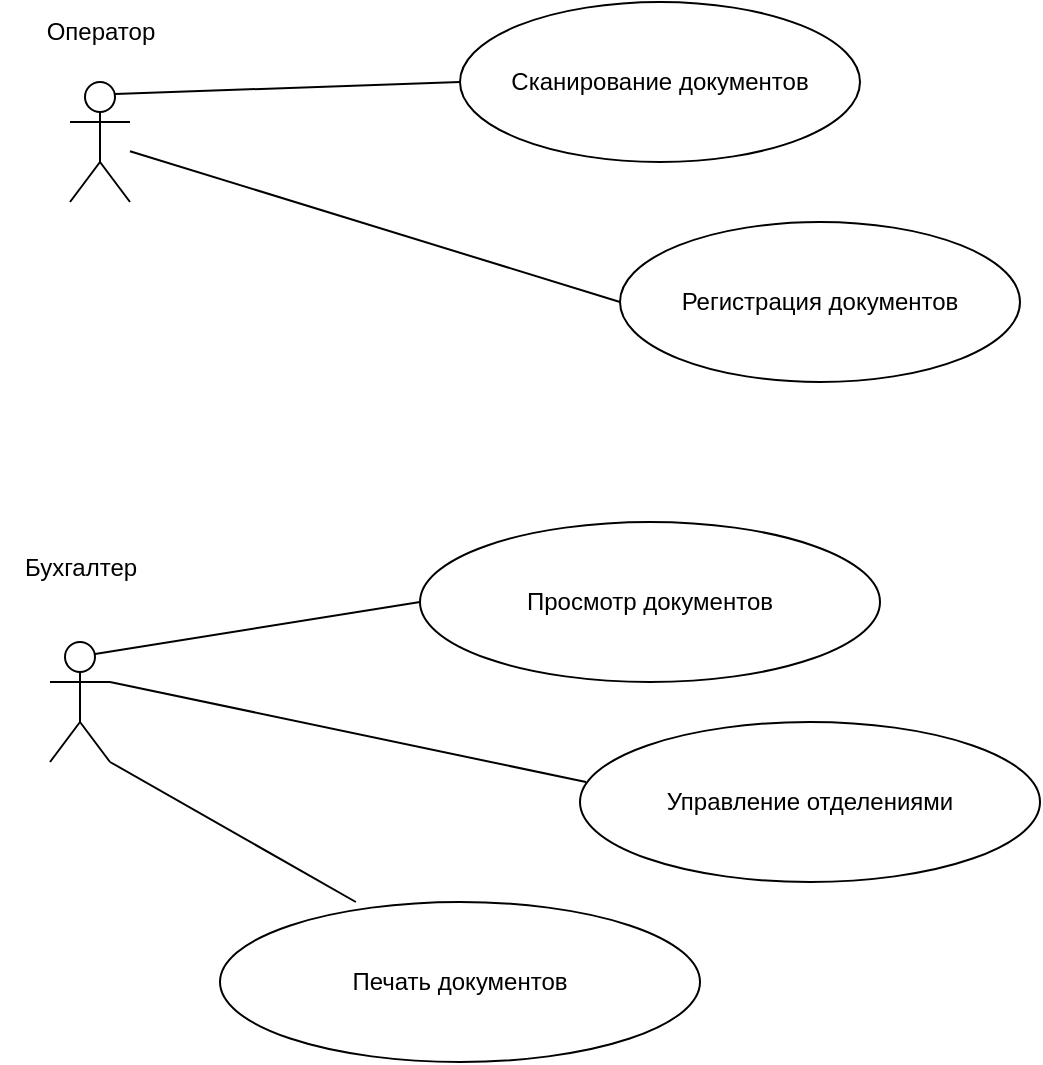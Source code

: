 <mxfile version="23.1.5" type="device">
  <diagram name="Страница — 1" id="aqM7DArLky13z8EbumcU">
    <mxGraphModel dx="1178" dy="790" grid="1" gridSize="10" guides="1" tooltips="1" connect="1" arrows="1" fold="1" page="1" pageScale="1" pageWidth="827" pageHeight="1169" math="0" shadow="0">
      <root>
        <mxCell id="0" />
        <mxCell id="1" parent="0" />
        <mxCell id="YhduldfeC4Kpi9wOy8cH-1" value="Actor" style="shape=umlActor;verticalLabelPosition=bottom;verticalAlign=top;html=1;fontColor=none;noLabel=1;" parent="1" vertex="1">
          <mxGeometry x="55" y="50" width="30" height="60" as="geometry" />
        </mxCell>
        <mxCell id="YhduldfeC4Kpi9wOy8cH-2" value="Сканирование документов" style="ellipse;whiteSpace=wrap;html=1;" parent="1" vertex="1">
          <mxGeometry x="250" y="10" width="200" height="80" as="geometry" />
        </mxCell>
        <mxCell id="YhduldfeC4Kpi9wOy8cH-3" value="Регистрация документов" style="ellipse;whiteSpace=wrap;html=1;" parent="1" vertex="1">
          <mxGeometry x="330" y="120" width="200" height="80" as="geometry" />
        </mxCell>
        <mxCell id="YhduldfeC4Kpi9wOy8cH-7" value="" style="endArrow=none;html=1;rounded=0;exitX=0;exitY=0.5;exitDx=0;exitDy=0;" parent="1" source="YhduldfeC4Kpi9wOy8cH-3" target="YhduldfeC4Kpi9wOy8cH-1" edge="1">
          <mxGeometry width="50" height="50" relative="1" as="geometry">
            <mxPoint x="390" y="400" as="sourcePoint" />
            <mxPoint x="440" y="350" as="targetPoint" />
          </mxGeometry>
        </mxCell>
        <mxCell id="YhduldfeC4Kpi9wOy8cH-9" value="" style="endArrow=none;html=1;rounded=0;entryX=0.75;entryY=0.1;entryDx=0;entryDy=0;entryPerimeter=0;exitX=0;exitY=0.5;exitDx=0;exitDy=0;" parent="1" source="YhduldfeC4Kpi9wOy8cH-2" target="YhduldfeC4Kpi9wOy8cH-1" edge="1">
          <mxGeometry width="50" height="50" relative="1" as="geometry">
            <mxPoint x="390" y="400" as="sourcePoint" />
            <mxPoint x="440" y="350" as="targetPoint" />
          </mxGeometry>
        </mxCell>
        <mxCell id="y7F12mI_gzfzP3bDr2lU-1" value="Оператор" style="text;html=1;align=center;verticalAlign=middle;resizable=0;points=[];autosize=1;strokeColor=none;fillColor=none;" parent="1" vertex="1">
          <mxGeometry x="30" y="10" width="80" height="30" as="geometry" />
        </mxCell>
        <mxCell id="y7F12mI_gzfzP3bDr2lU-2" value="Actor" style="shape=umlActor;verticalLabelPosition=bottom;verticalAlign=top;html=1;outlineConnect=0;fontColor=none;noLabel=1;" parent="1" vertex="1">
          <mxGeometry x="45" y="330" width="30" height="60" as="geometry" />
        </mxCell>
        <mxCell id="y7F12mI_gzfzP3bDr2lU-3" value="Просмотр документов" style="ellipse;whiteSpace=wrap;html=1;" parent="1" vertex="1">
          <mxGeometry x="230" y="270" width="230" height="80" as="geometry" />
        </mxCell>
        <mxCell id="y7F12mI_gzfzP3bDr2lU-4" value="Управление отделениями " style="ellipse;whiteSpace=wrap;html=1;" parent="1" vertex="1">
          <mxGeometry x="310" y="370" width="230" height="80" as="geometry" />
        </mxCell>
        <mxCell id="y7F12mI_gzfzP3bDr2lU-6" value="Бухгалтер" style="text;html=1;align=center;verticalAlign=middle;resizable=0;points=[];autosize=1;strokeColor=none;fillColor=none;" parent="1" vertex="1">
          <mxGeometry x="20" y="278" width="80" height="30" as="geometry" />
        </mxCell>
        <mxCell id="y7F12mI_gzfzP3bDr2lU-7" value="Печать документов" style="ellipse;whiteSpace=wrap;html=1;" parent="1" vertex="1">
          <mxGeometry x="130" y="460" width="240" height="80" as="geometry" />
        </mxCell>
        <mxCell id="y7F12mI_gzfzP3bDr2lU-8" value="" style="endArrow=none;html=1;rounded=0;entryX=0.75;entryY=0.1;entryDx=0;entryDy=0;entryPerimeter=0;exitX=0;exitY=0.5;exitDx=0;exitDy=0;" parent="1" source="y7F12mI_gzfzP3bDr2lU-3" target="y7F12mI_gzfzP3bDr2lU-2" edge="1">
          <mxGeometry width="50" height="50" relative="1" as="geometry">
            <mxPoint x="390" y="410" as="sourcePoint" />
            <mxPoint x="440" y="360" as="targetPoint" />
          </mxGeometry>
        </mxCell>
        <mxCell id="y7F12mI_gzfzP3bDr2lU-9" value="" style="endArrow=none;html=1;rounded=0;entryX=1;entryY=0.333;entryDx=0;entryDy=0;entryPerimeter=0;exitX=0.013;exitY=0.375;exitDx=0;exitDy=0;exitPerimeter=0;" parent="1" source="y7F12mI_gzfzP3bDr2lU-4" target="y7F12mI_gzfzP3bDr2lU-2" edge="1">
          <mxGeometry width="50" height="50" relative="1" as="geometry">
            <mxPoint x="390" y="410" as="sourcePoint" />
            <mxPoint x="440" y="360" as="targetPoint" />
          </mxGeometry>
        </mxCell>
        <mxCell id="y7F12mI_gzfzP3bDr2lU-10" value="" style="endArrow=none;html=1;rounded=0;entryX=1;entryY=1;entryDx=0;entryDy=0;entryPerimeter=0;exitX=0.283;exitY=0;exitDx=0;exitDy=0;exitPerimeter=0;" parent="1" source="y7F12mI_gzfzP3bDr2lU-7" target="y7F12mI_gzfzP3bDr2lU-2" edge="1">
          <mxGeometry width="50" height="50" relative="1" as="geometry">
            <mxPoint x="390" y="410" as="sourcePoint" />
            <mxPoint x="440" y="360" as="targetPoint" />
          </mxGeometry>
        </mxCell>
      </root>
    </mxGraphModel>
  </diagram>
</mxfile>
